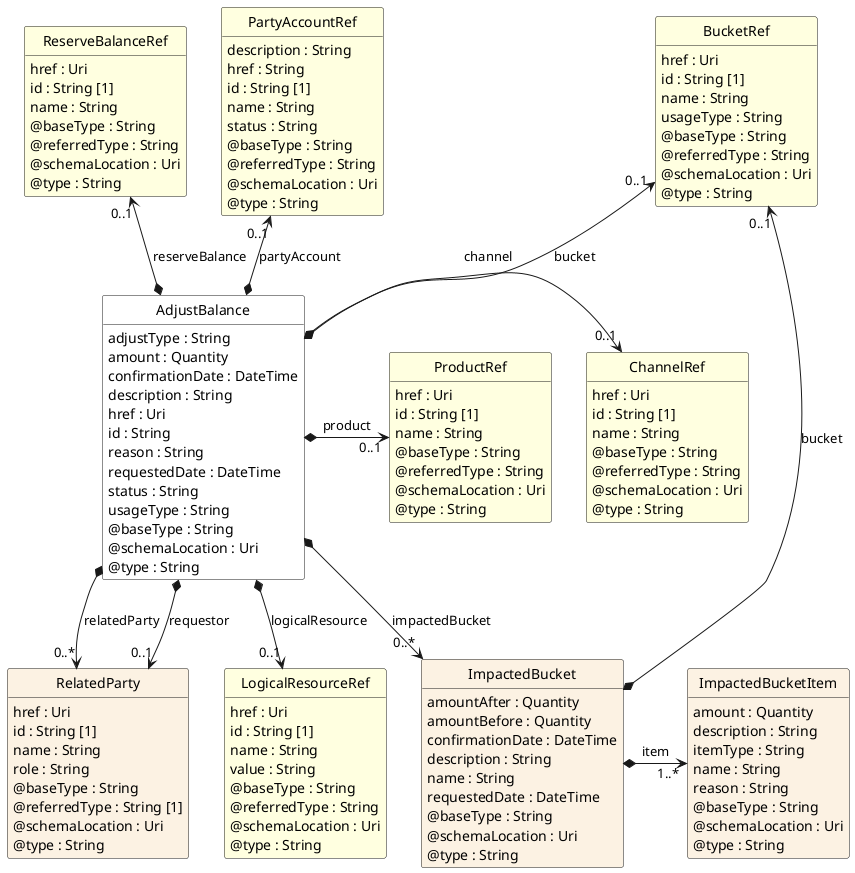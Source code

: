 @startuml
hide circle
hide methods
hide stereotype
show <<Enumeration>> stereotype
skinparam class {
   BackgroundColor<<Enumeration>> #E6F5F7
   BackgroundColor<<Ref>> #FFFFE0
   BackgroundColor<<Pivot>> #FFFFFFF
   BackgroundColor<<SimpleType>> #E2F0DA
   BackgroundColor #FCF2E3
}

class AdjustBalance <<Pivot>> {
    adjustType : String
    amount : Quantity
    confirmationDate : DateTime
    description : String
    href : Uri
    id : String
    reason : String
    requestedDate : DateTime
    status : String
    usageType : String
    @baseType : String
    @schemaLocation : Uri
    @type : String
}

class ImpactedBucket  {
    amountAfter : Quantity
    amountBefore : Quantity
    confirmationDate : DateTime
    description : String
    name : String
    requestedDate : DateTime
    @baseType : String
    @schemaLocation : Uri
    @type : String
}

class BucketRef  <<Ref>> {
    href : Uri
    id : String [1]
    name : String
    usageType : String
    @baseType : String
    @referredType : String
    @schemaLocation : Uri
    @type : String
}

class ImpactedBucketItem  {
    amount : Quantity
    description : String
    itemType : String
    name : String
    reason : String
    @baseType : String
    @schemaLocation : Uri
    @type : String
}

class ProductRef  <<Ref>> {
    href : Uri
    id : String [1]
    name : String
    @baseType : String
    @referredType : String
    @schemaLocation : Uri
    @type : String
}

class ChannelRef  <<Ref>> {
    href : Uri
    id : String [1]
    name : String
    @baseType : String
    @referredType : String
    @schemaLocation : Uri
    @type : String
}

class RelatedParty  {
    href : Uri
    id : String [1]
    name : String
    role : String
    @baseType : String
    @referredType : String [1]
    @schemaLocation : Uri
    @type : String
}

class LogicalResourceRef  <<Ref>> {
    href : Uri
    id : String [1]
    name : String
    value : String
    @baseType : String
    @referredType : String
    @schemaLocation : Uri
    @type : String
}

class ReserveBalanceRef  <<Ref>> {
    href : Uri
    id : String [1]
    name : String
    @baseType : String
    @referredType : String
    @schemaLocation : Uri
    @type : String
}

class PartyAccountRef  <<Ref>> {
    description : String
    href : String
    id : String [1]
    name : String
    status : String
    @baseType : String
    @referredType : String
    @schemaLocation : Uri
    @type : String
}

BucketRef "0..1" <--* AdjustBalance : bucket

AdjustBalance *-->  "0..*" ImpactedBucket : impactedBucket

ImpactedBucket *-right-> "1..*" ImpactedBucketItem : item

BucketRef "0..1" <--* ImpactedBucket : bucket

ProductRef "0..1" <-left-* AdjustBalance : product

AdjustBalance *-right-> "0..1" ChannelRef : channel

PartyAccountRef "0..1" <--* AdjustBalance : partyAccount

ReserveBalanceRef "0..1" <--* AdjustBalance : reserveBalance

AdjustBalance *-->  "0..1" LogicalResourceRef : logicalResource

LogicalResourceRef -right[hidden]-> ImpactedBucket

AdjustBalance *-->  "0..*" RelatedParty : relatedParty

AdjustBalance *-->  "0..1" RelatedParty : requestor

RelatedParty -right[hidden]-> LogicalResourceRef

@enduml